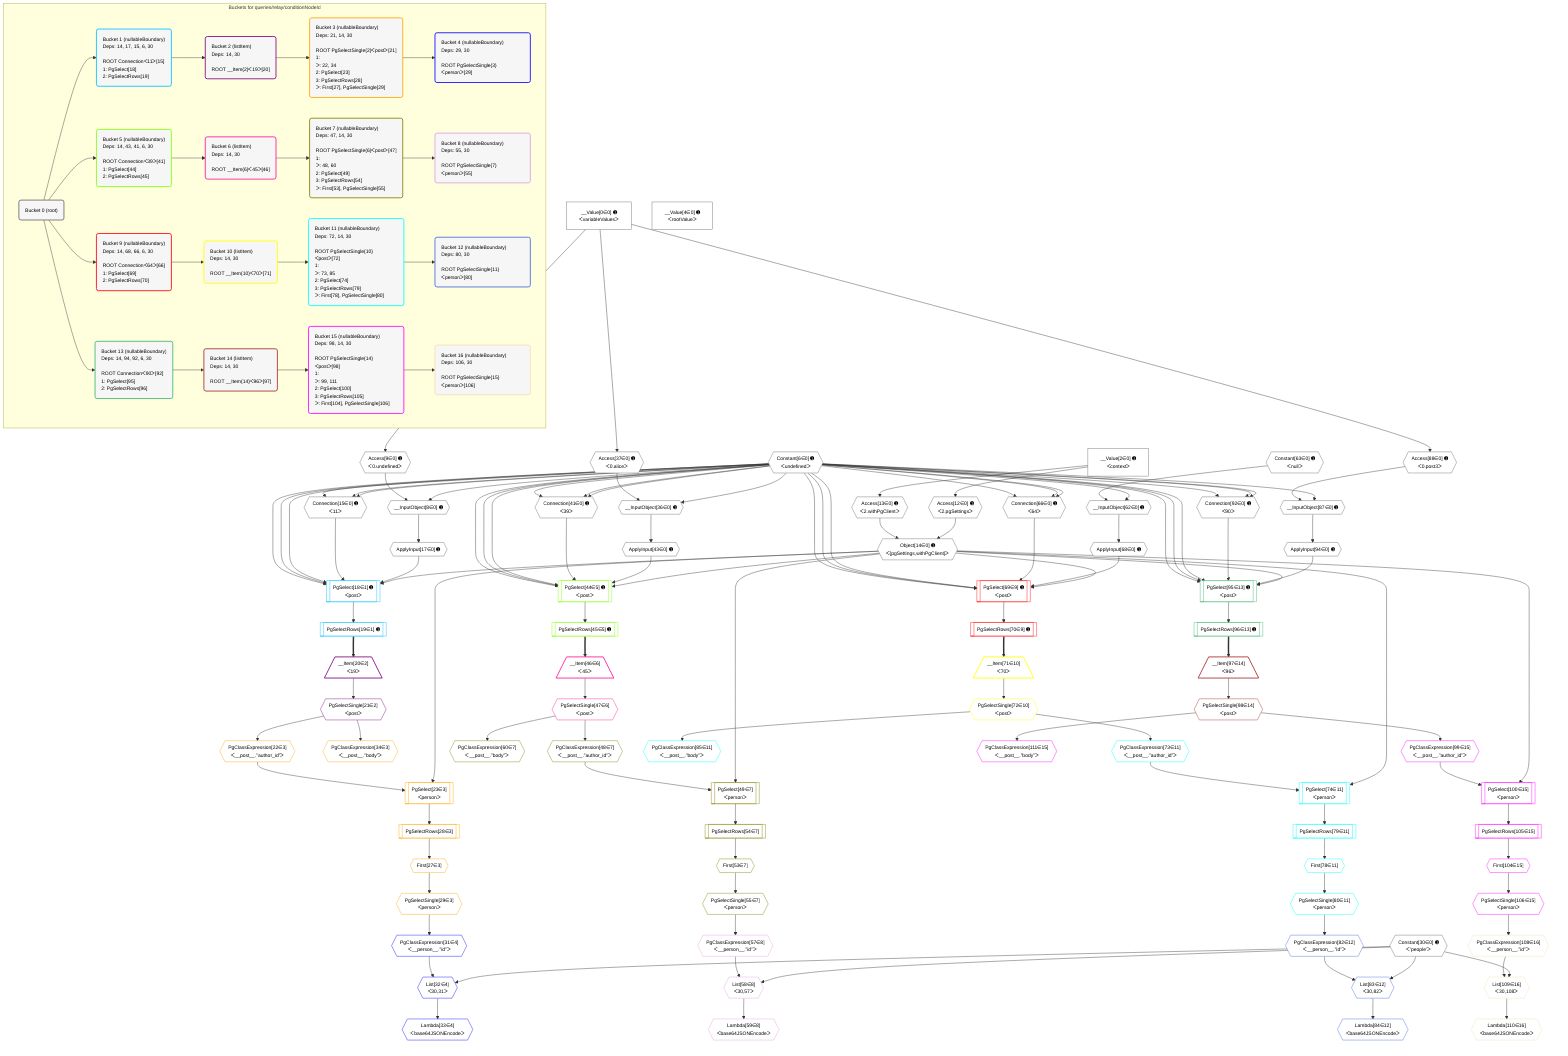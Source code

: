%%{init: {'themeVariables': { 'fontSize': '12px'}}}%%
graph TD
    classDef path fill:#eee,stroke:#000,color:#000
    classDef plan fill:#fff,stroke-width:1px,color:#000
    classDef itemplan fill:#fff,stroke-width:2px,color:#000
    classDef unbatchedplan fill:#dff,stroke-width:1px,color:#000
    classDef sideeffectplan fill:#fcc,stroke-width:2px,color:#000
    classDef bucket fill:#f6f6f6,color:#000,stroke-width:2px,text-align:left


    %% plan dependencies
    Connection15{{"Connection[15∈0] ➊<br />ᐸ11ᐳ"}}:::plan
    Constant6{{"Constant[6∈0] ➊<br />ᐸundefinedᐳ"}}:::plan
    Constant6 & Constant6 & Constant6 --> Connection15
    Connection41{{"Connection[41∈0] ➊<br />ᐸ39ᐳ"}}:::plan
    Constant6 & Constant6 & Constant6 --> Connection41
    Connection66{{"Connection[66∈0] ➊<br />ᐸ64ᐳ"}}:::plan
    Constant6 & Constant6 & Constant6 --> Connection66
    Connection92{{"Connection[92∈0] ➊<br />ᐸ90ᐳ"}}:::plan
    Constant6 & Constant6 & Constant6 --> Connection92
    __InputObject8{{"__InputObject[8∈0] ➊"}}:::plan
    Access9{{"Access[9∈0] ➊<br />ᐸ0.undefinedᐳ"}}:::plan
    Constant6 & Access9 --> __InputObject8
    Object14{{"Object[14∈0] ➊<br />ᐸ{pgSettings,withPgClient}ᐳ"}}:::plan
    Access12{{"Access[12∈0] ➊<br />ᐸ2.pgSettingsᐳ"}}:::plan
    Access13{{"Access[13∈0] ➊<br />ᐸ2.withPgClientᐳ"}}:::plan
    Access12 & Access13 --> Object14
    __InputObject36{{"__InputObject[36∈0] ➊"}}:::plan
    Access37{{"Access[37∈0] ➊<br />ᐸ0.aliceᐳ"}}:::plan
    Constant6 & Access37 --> __InputObject36
    __InputObject62{{"__InputObject[62∈0] ➊"}}:::plan
    Constant63{{"Constant[63∈0] ➊<br />ᐸnullᐳ"}}:::plan
    Constant6 & Constant63 --> __InputObject62
    __InputObject87{{"__InputObject[87∈0] ➊"}}:::plan
    Access88{{"Access[88∈0] ➊<br />ᐸ0.post3ᐳ"}}:::plan
    Constant6 & Access88 --> __InputObject87
    __Value0["__Value[0∈0] ➊<br />ᐸvariableValuesᐳ"]:::plan
    __Value0 --> Access9
    __Value2["__Value[2∈0] ➊<br />ᐸcontextᐳ"]:::plan
    __Value2 --> Access12
    __Value2 --> Access13
    ApplyInput17{{"ApplyInput[17∈0] ➊"}}:::plan
    __InputObject8 --> ApplyInput17
    __Value0 --> Access37
    ApplyInput43{{"ApplyInput[43∈0] ➊"}}:::plan
    __InputObject36 --> ApplyInput43
    ApplyInput68{{"ApplyInput[68∈0] ➊"}}:::plan
    __InputObject62 --> ApplyInput68
    __Value0 --> Access88
    ApplyInput94{{"ApplyInput[94∈0] ➊"}}:::plan
    __InputObject87 --> ApplyInput94
    __Value4["__Value[4∈0] ➊<br />ᐸrootValueᐳ"]:::plan
    Constant30{{"Constant[30∈0] ➊<br />ᐸ'people'ᐳ"}}:::plan
    PgSelect18[["PgSelect[18∈1] ➊<br />ᐸpostᐳ"]]:::plan
    Object14 & ApplyInput17 & Connection15 & Constant6 & Constant6 & Constant6 --> PgSelect18
    PgSelectRows19[["PgSelectRows[19∈1] ➊"]]:::plan
    PgSelect18 --> PgSelectRows19
    __Item20[/"__Item[20∈2]<br />ᐸ19ᐳ"\]:::itemplan
    PgSelectRows19 ==> __Item20
    PgSelectSingle21{{"PgSelectSingle[21∈2]<br />ᐸpostᐳ"}}:::plan
    __Item20 --> PgSelectSingle21
    PgSelect23[["PgSelect[23∈3]<br />ᐸpersonᐳ"]]:::plan
    PgClassExpression22{{"PgClassExpression[22∈3]<br />ᐸ__post__.”author_id”ᐳ"}}:::plan
    Object14 & PgClassExpression22 --> PgSelect23
    PgSelectSingle21 --> PgClassExpression22
    First27{{"First[27∈3]"}}:::plan
    PgSelectRows28[["PgSelectRows[28∈3]"]]:::plan
    PgSelectRows28 --> First27
    PgSelect23 --> PgSelectRows28
    PgSelectSingle29{{"PgSelectSingle[29∈3]<br />ᐸpersonᐳ"}}:::plan
    First27 --> PgSelectSingle29
    PgClassExpression34{{"PgClassExpression[34∈3]<br />ᐸ__post__.”body”ᐳ"}}:::plan
    PgSelectSingle21 --> PgClassExpression34
    List32{{"List[32∈4]<br />ᐸ30,31ᐳ"}}:::plan
    PgClassExpression31{{"PgClassExpression[31∈4]<br />ᐸ__person__.”id”ᐳ"}}:::plan
    Constant30 & PgClassExpression31 --> List32
    PgSelectSingle29 --> PgClassExpression31
    Lambda33{{"Lambda[33∈4]<br />ᐸbase64JSONEncodeᐳ"}}:::plan
    List32 --> Lambda33
    PgSelect44[["PgSelect[44∈5] ➊<br />ᐸpostᐳ"]]:::plan
    Object14 & ApplyInput43 & Connection41 & Constant6 & Constant6 & Constant6 --> PgSelect44
    PgSelectRows45[["PgSelectRows[45∈5] ➊"]]:::plan
    PgSelect44 --> PgSelectRows45
    __Item46[/"__Item[46∈6]<br />ᐸ45ᐳ"\]:::itemplan
    PgSelectRows45 ==> __Item46
    PgSelectSingle47{{"PgSelectSingle[47∈6]<br />ᐸpostᐳ"}}:::plan
    __Item46 --> PgSelectSingle47
    PgSelect49[["PgSelect[49∈7]<br />ᐸpersonᐳ"]]:::plan
    PgClassExpression48{{"PgClassExpression[48∈7]<br />ᐸ__post__.”author_id”ᐳ"}}:::plan
    Object14 & PgClassExpression48 --> PgSelect49
    PgSelectSingle47 --> PgClassExpression48
    First53{{"First[53∈7]"}}:::plan
    PgSelectRows54[["PgSelectRows[54∈7]"]]:::plan
    PgSelectRows54 --> First53
    PgSelect49 --> PgSelectRows54
    PgSelectSingle55{{"PgSelectSingle[55∈7]<br />ᐸpersonᐳ"}}:::plan
    First53 --> PgSelectSingle55
    PgClassExpression60{{"PgClassExpression[60∈7]<br />ᐸ__post__.”body”ᐳ"}}:::plan
    PgSelectSingle47 --> PgClassExpression60
    List58{{"List[58∈8]<br />ᐸ30,57ᐳ"}}:::plan
    PgClassExpression57{{"PgClassExpression[57∈8]<br />ᐸ__person__.”id”ᐳ"}}:::plan
    Constant30 & PgClassExpression57 --> List58
    PgSelectSingle55 --> PgClassExpression57
    Lambda59{{"Lambda[59∈8]<br />ᐸbase64JSONEncodeᐳ"}}:::plan
    List58 --> Lambda59
    PgSelect69[["PgSelect[69∈9] ➊<br />ᐸpostᐳ"]]:::plan
    Object14 & ApplyInput68 & Connection66 & Constant6 & Constant6 & Constant6 --> PgSelect69
    PgSelectRows70[["PgSelectRows[70∈9] ➊"]]:::plan
    PgSelect69 --> PgSelectRows70
    __Item71[/"__Item[71∈10]<br />ᐸ70ᐳ"\]:::itemplan
    PgSelectRows70 ==> __Item71
    PgSelectSingle72{{"PgSelectSingle[72∈10]<br />ᐸpostᐳ"}}:::plan
    __Item71 --> PgSelectSingle72
    PgSelect74[["PgSelect[74∈11]<br />ᐸpersonᐳ"]]:::plan
    PgClassExpression73{{"PgClassExpression[73∈11]<br />ᐸ__post__.”author_id”ᐳ"}}:::plan
    Object14 & PgClassExpression73 --> PgSelect74
    PgSelectSingle72 --> PgClassExpression73
    First78{{"First[78∈11]"}}:::plan
    PgSelectRows79[["PgSelectRows[79∈11]"]]:::plan
    PgSelectRows79 --> First78
    PgSelect74 --> PgSelectRows79
    PgSelectSingle80{{"PgSelectSingle[80∈11]<br />ᐸpersonᐳ"}}:::plan
    First78 --> PgSelectSingle80
    PgClassExpression85{{"PgClassExpression[85∈11]<br />ᐸ__post__.”body”ᐳ"}}:::plan
    PgSelectSingle72 --> PgClassExpression85
    List83{{"List[83∈12]<br />ᐸ30,82ᐳ"}}:::plan
    PgClassExpression82{{"PgClassExpression[82∈12]<br />ᐸ__person__.”id”ᐳ"}}:::plan
    Constant30 & PgClassExpression82 --> List83
    PgSelectSingle80 --> PgClassExpression82
    Lambda84{{"Lambda[84∈12]<br />ᐸbase64JSONEncodeᐳ"}}:::plan
    List83 --> Lambda84
    PgSelect95[["PgSelect[95∈13] ➊<br />ᐸpostᐳ"]]:::plan
    Object14 & ApplyInput94 & Connection92 & Constant6 & Constant6 & Constant6 --> PgSelect95
    PgSelectRows96[["PgSelectRows[96∈13] ➊"]]:::plan
    PgSelect95 --> PgSelectRows96
    __Item97[/"__Item[97∈14]<br />ᐸ96ᐳ"\]:::itemplan
    PgSelectRows96 ==> __Item97
    PgSelectSingle98{{"PgSelectSingle[98∈14]<br />ᐸpostᐳ"}}:::plan
    __Item97 --> PgSelectSingle98
    PgSelect100[["PgSelect[100∈15]<br />ᐸpersonᐳ"]]:::plan
    PgClassExpression99{{"PgClassExpression[99∈15]<br />ᐸ__post__.”author_id”ᐳ"}}:::plan
    Object14 & PgClassExpression99 --> PgSelect100
    PgSelectSingle98 --> PgClassExpression99
    First104{{"First[104∈15]"}}:::plan
    PgSelectRows105[["PgSelectRows[105∈15]"]]:::plan
    PgSelectRows105 --> First104
    PgSelect100 --> PgSelectRows105
    PgSelectSingle106{{"PgSelectSingle[106∈15]<br />ᐸpersonᐳ"}}:::plan
    First104 --> PgSelectSingle106
    PgClassExpression111{{"PgClassExpression[111∈15]<br />ᐸ__post__.”body”ᐳ"}}:::plan
    PgSelectSingle98 --> PgClassExpression111
    List109{{"List[109∈16]<br />ᐸ30,108ᐳ"}}:::plan
    PgClassExpression108{{"PgClassExpression[108∈16]<br />ᐸ__person__.”id”ᐳ"}}:::plan
    Constant30 & PgClassExpression108 --> List109
    PgSelectSingle106 --> PgClassExpression108
    Lambda110{{"Lambda[110∈16]<br />ᐸbase64JSONEncodeᐳ"}}:::plan
    List109 --> Lambda110

    %% define steps

    subgraph "Buckets for queries/relay/conditionNodeId"
    Bucket0("Bucket 0 (root)"):::bucket
    classDef bucket0 stroke:#696969
    class Bucket0,__Value0,__Value2,__Value4,Constant6,__InputObject8,Access9,Access12,Access13,Object14,Connection15,ApplyInput17,Constant30,__InputObject36,Access37,Connection41,ApplyInput43,__InputObject62,Constant63,Connection66,ApplyInput68,__InputObject87,Access88,Connection92,ApplyInput94 bucket0
    Bucket1("Bucket 1 (nullableBoundary)<br />Deps: 14, 17, 15, 6, 30<br /><br />ROOT Connectionᐸ11ᐳ[15]<br />1: PgSelect[18]<br />2: PgSelectRows[19]"):::bucket
    classDef bucket1 stroke:#00bfff
    class Bucket1,PgSelect18,PgSelectRows19 bucket1
    Bucket2("Bucket 2 (listItem)<br />Deps: 14, 30<br /><br />ROOT __Item{2}ᐸ19ᐳ[20]"):::bucket
    classDef bucket2 stroke:#7f007f
    class Bucket2,__Item20,PgSelectSingle21 bucket2
    Bucket3("Bucket 3 (nullableBoundary)<br />Deps: 21, 14, 30<br /><br />ROOT PgSelectSingle{2}ᐸpostᐳ[21]<br />1: <br />ᐳ: 22, 34<br />2: PgSelect[23]<br />3: PgSelectRows[28]<br />ᐳ: First[27], PgSelectSingle[29]"):::bucket
    classDef bucket3 stroke:#ffa500
    class Bucket3,PgClassExpression22,PgSelect23,First27,PgSelectRows28,PgSelectSingle29,PgClassExpression34 bucket3
    Bucket4("Bucket 4 (nullableBoundary)<br />Deps: 29, 30<br /><br />ROOT PgSelectSingle{3}ᐸpersonᐳ[29]"):::bucket
    classDef bucket4 stroke:#0000ff
    class Bucket4,PgClassExpression31,List32,Lambda33 bucket4
    Bucket5("Bucket 5 (nullableBoundary)<br />Deps: 14, 43, 41, 6, 30<br /><br />ROOT Connectionᐸ39ᐳ[41]<br />1: PgSelect[44]<br />2: PgSelectRows[45]"):::bucket
    classDef bucket5 stroke:#7fff00
    class Bucket5,PgSelect44,PgSelectRows45 bucket5
    Bucket6("Bucket 6 (listItem)<br />Deps: 14, 30<br /><br />ROOT __Item{6}ᐸ45ᐳ[46]"):::bucket
    classDef bucket6 stroke:#ff1493
    class Bucket6,__Item46,PgSelectSingle47 bucket6
    Bucket7("Bucket 7 (nullableBoundary)<br />Deps: 47, 14, 30<br /><br />ROOT PgSelectSingle{6}ᐸpostᐳ[47]<br />1: <br />ᐳ: 48, 60<br />2: PgSelect[49]<br />3: PgSelectRows[54]<br />ᐳ: First[53], PgSelectSingle[55]"):::bucket
    classDef bucket7 stroke:#808000
    class Bucket7,PgClassExpression48,PgSelect49,First53,PgSelectRows54,PgSelectSingle55,PgClassExpression60 bucket7
    Bucket8("Bucket 8 (nullableBoundary)<br />Deps: 55, 30<br /><br />ROOT PgSelectSingle{7}ᐸpersonᐳ[55]"):::bucket
    classDef bucket8 stroke:#dda0dd
    class Bucket8,PgClassExpression57,List58,Lambda59 bucket8
    Bucket9("Bucket 9 (nullableBoundary)<br />Deps: 14, 68, 66, 6, 30<br /><br />ROOT Connectionᐸ64ᐳ[66]<br />1: PgSelect[69]<br />2: PgSelectRows[70]"):::bucket
    classDef bucket9 stroke:#ff0000
    class Bucket9,PgSelect69,PgSelectRows70 bucket9
    Bucket10("Bucket 10 (listItem)<br />Deps: 14, 30<br /><br />ROOT __Item{10}ᐸ70ᐳ[71]"):::bucket
    classDef bucket10 stroke:#ffff00
    class Bucket10,__Item71,PgSelectSingle72 bucket10
    Bucket11("Bucket 11 (nullableBoundary)<br />Deps: 72, 14, 30<br /><br />ROOT PgSelectSingle{10}ᐸpostᐳ[72]<br />1: <br />ᐳ: 73, 85<br />2: PgSelect[74]<br />3: PgSelectRows[79]<br />ᐳ: First[78], PgSelectSingle[80]"):::bucket
    classDef bucket11 stroke:#00ffff
    class Bucket11,PgClassExpression73,PgSelect74,First78,PgSelectRows79,PgSelectSingle80,PgClassExpression85 bucket11
    Bucket12("Bucket 12 (nullableBoundary)<br />Deps: 80, 30<br /><br />ROOT PgSelectSingle{11}ᐸpersonᐳ[80]"):::bucket
    classDef bucket12 stroke:#4169e1
    class Bucket12,PgClassExpression82,List83,Lambda84 bucket12
    Bucket13("Bucket 13 (nullableBoundary)<br />Deps: 14, 94, 92, 6, 30<br /><br />ROOT Connectionᐸ90ᐳ[92]<br />1: PgSelect[95]<br />2: PgSelectRows[96]"):::bucket
    classDef bucket13 stroke:#3cb371
    class Bucket13,PgSelect95,PgSelectRows96 bucket13
    Bucket14("Bucket 14 (listItem)<br />Deps: 14, 30<br /><br />ROOT __Item{14}ᐸ96ᐳ[97]"):::bucket
    classDef bucket14 stroke:#a52a2a
    class Bucket14,__Item97,PgSelectSingle98 bucket14
    Bucket15("Bucket 15 (nullableBoundary)<br />Deps: 98, 14, 30<br /><br />ROOT PgSelectSingle{14}ᐸpostᐳ[98]<br />1: <br />ᐳ: 99, 111<br />2: PgSelect[100]<br />3: PgSelectRows[105]<br />ᐳ: First[104], PgSelectSingle[106]"):::bucket
    classDef bucket15 stroke:#ff00ff
    class Bucket15,PgClassExpression99,PgSelect100,First104,PgSelectRows105,PgSelectSingle106,PgClassExpression111 bucket15
    Bucket16("Bucket 16 (nullableBoundary)<br />Deps: 106, 30<br /><br />ROOT PgSelectSingle{15}ᐸpersonᐳ[106]"):::bucket
    classDef bucket16 stroke:#f5deb3
    class Bucket16,PgClassExpression108,List109,Lambda110 bucket16
    Bucket0 --> Bucket1 & Bucket5 & Bucket9 & Bucket13
    Bucket1 --> Bucket2
    Bucket2 --> Bucket3
    Bucket3 --> Bucket4
    Bucket5 --> Bucket6
    Bucket6 --> Bucket7
    Bucket7 --> Bucket8
    Bucket9 --> Bucket10
    Bucket10 --> Bucket11
    Bucket11 --> Bucket12
    Bucket13 --> Bucket14
    Bucket14 --> Bucket15
    Bucket15 --> Bucket16
    end